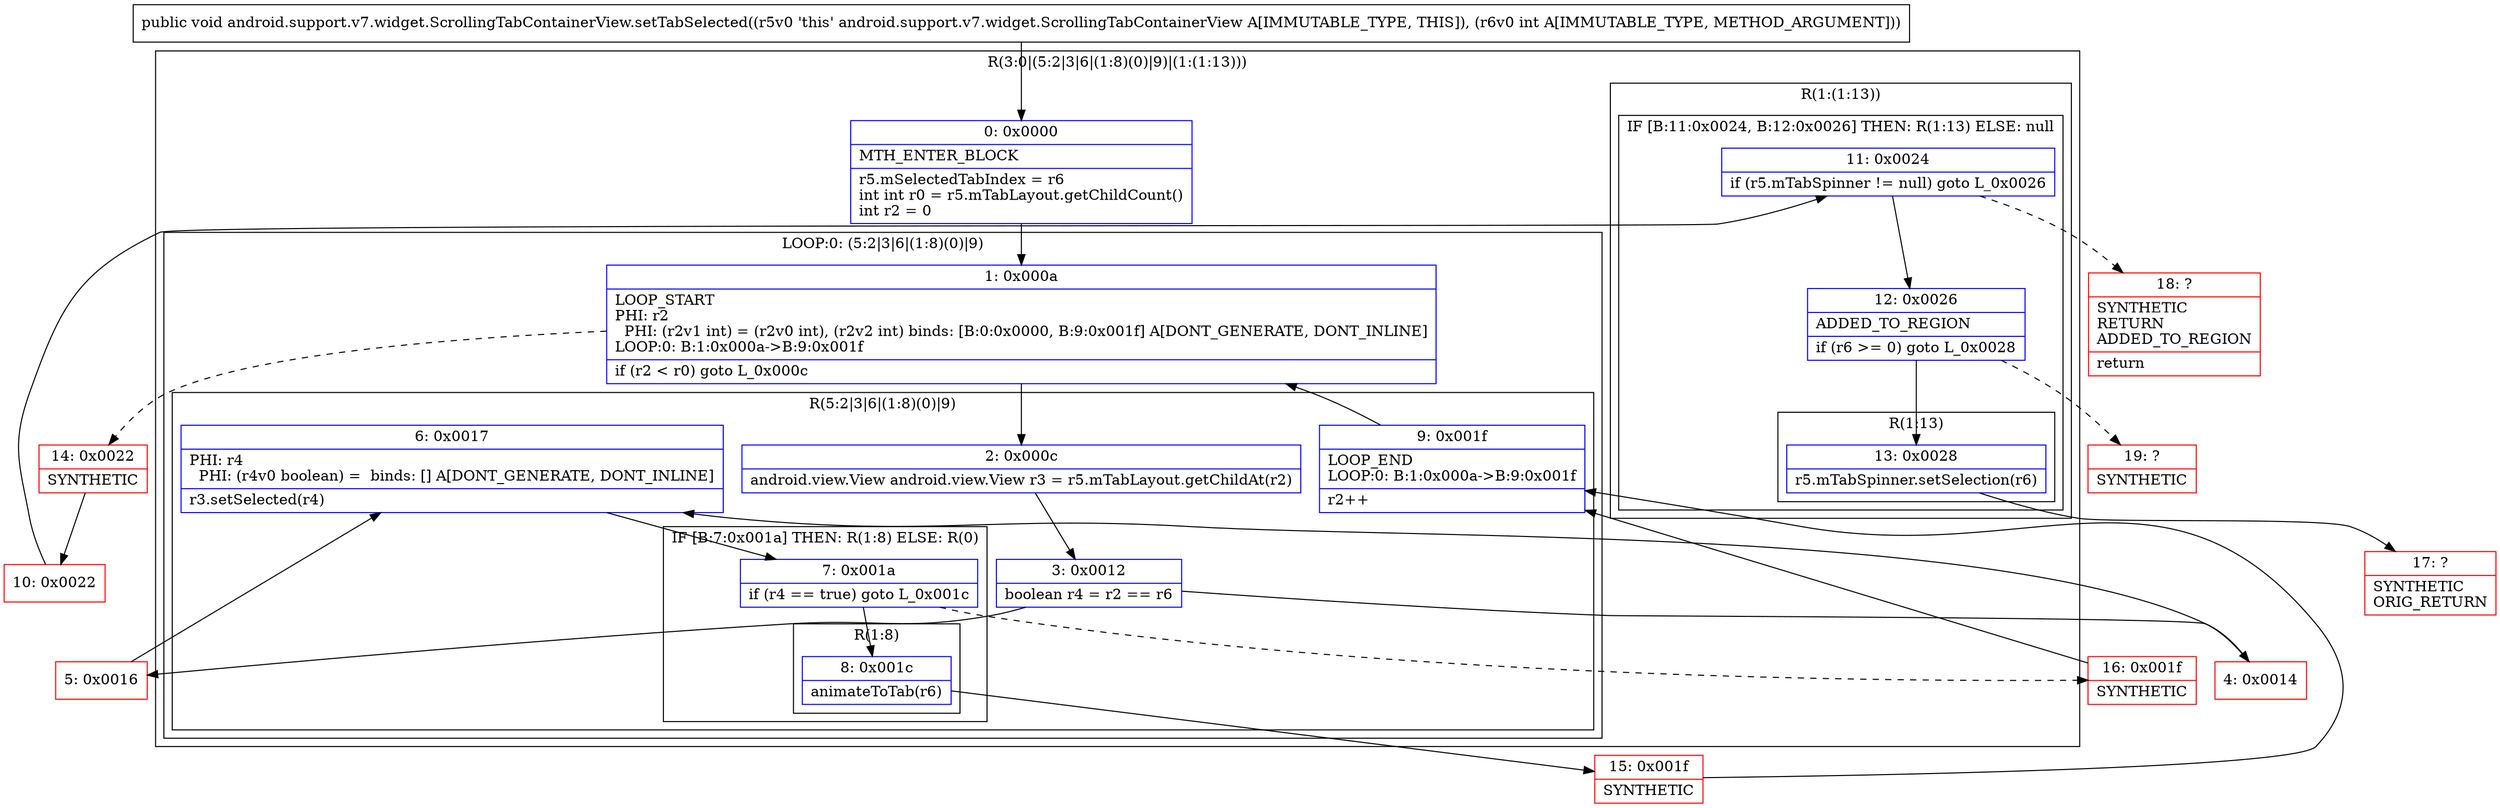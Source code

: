 digraph "CFG forandroid.support.v7.widget.ScrollingTabContainerView.setTabSelected(I)V" {
subgraph cluster_Region_927210824 {
label = "R(3:0|(5:2|3|6|(1:8)(0)|9)|(1:(1:13)))";
node [shape=record,color=blue];
Node_0 [shape=record,label="{0\:\ 0x0000|MTH_ENTER_BLOCK\l|r5.mSelectedTabIndex = r6\lint int r0 = r5.mTabLayout.getChildCount()\lint r2 = 0\l}"];
subgraph cluster_LoopRegion_1560806590 {
label = "LOOP:0: (5:2|3|6|(1:8)(0)|9)";
node [shape=record,color=blue];
Node_1 [shape=record,label="{1\:\ 0x000a|LOOP_START\lPHI: r2 \l  PHI: (r2v1 int) = (r2v0 int), (r2v2 int) binds: [B:0:0x0000, B:9:0x001f] A[DONT_GENERATE, DONT_INLINE]\lLOOP:0: B:1:0x000a\-\>B:9:0x001f\l|if (r2 \< r0) goto L_0x000c\l}"];
subgraph cluster_Region_1568217735 {
label = "R(5:2|3|6|(1:8)(0)|9)";
node [shape=record,color=blue];
Node_2 [shape=record,label="{2\:\ 0x000c|android.view.View android.view.View r3 = r5.mTabLayout.getChildAt(r2)\l}"];
Node_3 [shape=record,label="{3\:\ 0x0012|boolean r4 = r2 == r6\l}"];
Node_6 [shape=record,label="{6\:\ 0x0017|PHI: r4 \l  PHI: (r4v0 boolean) =  binds: [] A[DONT_GENERATE, DONT_INLINE]\l|r3.setSelected(r4)\l}"];
subgraph cluster_IfRegion_172247138 {
label = "IF [B:7:0x001a] THEN: R(1:8) ELSE: R(0)";
node [shape=record,color=blue];
Node_7 [shape=record,label="{7\:\ 0x001a|if (r4 == true) goto L_0x001c\l}"];
subgraph cluster_Region_694041354 {
label = "R(1:8)";
node [shape=record,color=blue];
Node_8 [shape=record,label="{8\:\ 0x001c|animateToTab(r6)\l}"];
}
subgraph cluster_Region_1048417971 {
label = "R(0)";
node [shape=record,color=blue];
}
}
Node_9 [shape=record,label="{9\:\ 0x001f|LOOP_END\lLOOP:0: B:1:0x000a\-\>B:9:0x001f\l|r2++\l}"];
}
}
subgraph cluster_Region_1381956158 {
label = "R(1:(1:13))";
node [shape=record,color=blue];
subgraph cluster_IfRegion_1346323329 {
label = "IF [B:11:0x0024, B:12:0x0026] THEN: R(1:13) ELSE: null";
node [shape=record,color=blue];
Node_11 [shape=record,label="{11\:\ 0x0024|if (r5.mTabSpinner != null) goto L_0x0026\l}"];
Node_12 [shape=record,label="{12\:\ 0x0026|ADDED_TO_REGION\l|if (r6 \>= 0) goto L_0x0028\l}"];
subgraph cluster_Region_140616935 {
label = "R(1:13)";
node [shape=record,color=blue];
Node_13 [shape=record,label="{13\:\ 0x0028|r5.mTabSpinner.setSelection(r6)\l}"];
}
}
}
}
Node_4 [shape=record,color=red,label="{4\:\ 0x0014}"];
Node_5 [shape=record,color=red,label="{5\:\ 0x0016}"];
Node_10 [shape=record,color=red,label="{10\:\ 0x0022}"];
Node_14 [shape=record,color=red,label="{14\:\ 0x0022|SYNTHETIC\l}"];
Node_15 [shape=record,color=red,label="{15\:\ 0x001f|SYNTHETIC\l}"];
Node_16 [shape=record,color=red,label="{16\:\ 0x001f|SYNTHETIC\l}"];
Node_17 [shape=record,color=red,label="{17\:\ ?|SYNTHETIC\lORIG_RETURN\l}"];
Node_18 [shape=record,color=red,label="{18\:\ ?|SYNTHETIC\lRETURN\lADDED_TO_REGION\l|return\l}"];
Node_19 [shape=record,color=red,label="{19\:\ ?|SYNTHETIC\l}"];
MethodNode[shape=record,label="{public void android.support.v7.widget.ScrollingTabContainerView.setTabSelected((r5v0 'this' android.support.v7.widget.ScrollingTabContainerView A[IMMUTABLE_TYPE, THIS]), (r6v0 int A[IMMUTABLE_TYPE, METHOD_ARGUMENT])) }"];
MethodNode -> Node_0;
Node_0 -> Node_1;
Node_1 -> Node_2;
Node_1 -> Node_14[style=dashed];
Node_2 -> Node_3;
Node_3 -> Node_4;
Node_3 -> Node_5;
Node_6 -> Node_7;
Node_7 -> Node_8;
Node_7 -> Node_16[style=dashed];
Node_8 -> Node_15;
Node_9 -> Node_1;
Node_11 -> Node_12;
Node_11 -> Node_18[style=dashed];
Node_12 -> Node_13;
Node_12 -> Node_19[style=dashed];
Node_13 -> Node_17;
Node_4 -> Node_6;
Node_5 -> Node_6;
Node_10 -> Node_11;
Node_14 -> Node_10;
Node_15 -> Node_9;
Node_16 -> Node_9;
}

